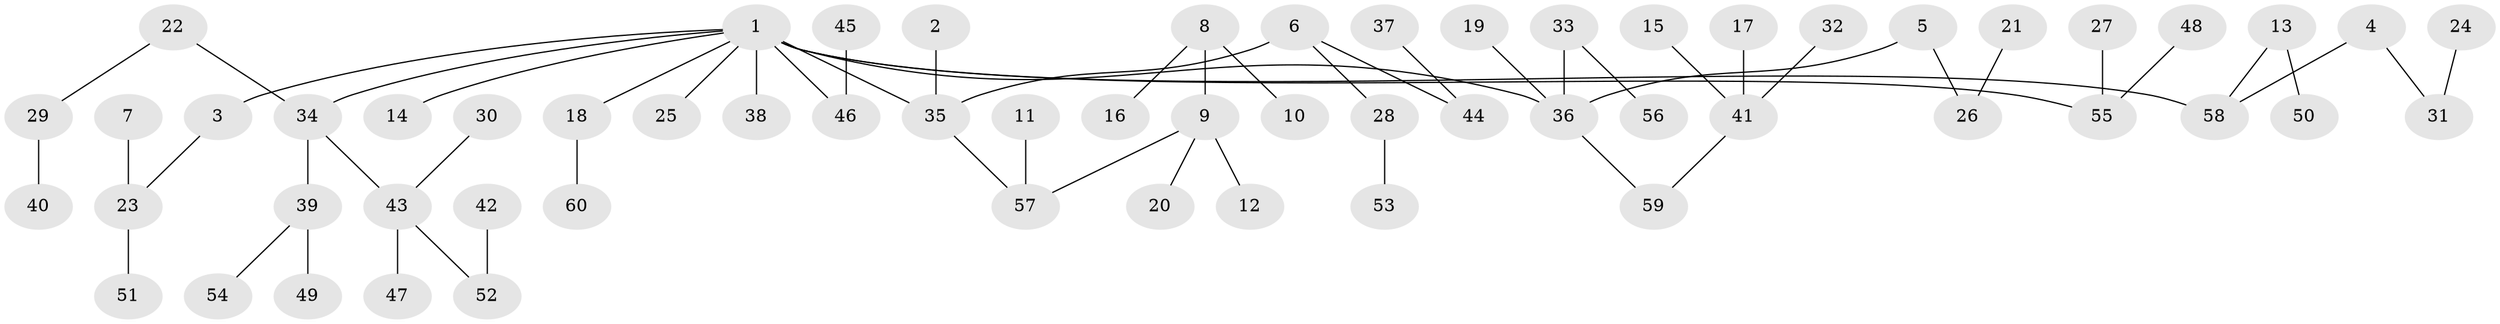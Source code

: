 // original degree distribution, {8: 0.008333333333333333, 5: 0.008333333333333333, 6: 0.025, 2: 0.26666666666666666, 3: 0.175, 1: 0.4666666666666667, 4: 0.05}
// Generated by graph-tools (version 1.1) at 2025/26/03/09/25 03:26:24]
// undirected, 60 vertices, 59 edges
graph export_dot {
graph [start="1"]
  node [color=gray90,style=filled];
  1;
  2;
  3;
  4;
  5;
  6;
  7;
  8;
  9;
  10;
  11;
  12;
  13;
  14;
  15;
  16;
  17;
  18;
  19;
  20;
  21;
  22;
  23;
  24;
  25;
  26;
  27;
  28;
  29;
  30;
  31;
  32;
  33;
  34;
  35;
  36;
  37;
  38;
  39;
  40;
  41;
  42;
  43;
  44;
  45;
  46;
  47;
  48;
  49;
  50;
  51;
  52;
  53;
  54;
  55;
  56;
  57;
  58;
  59;
  60;
  1 -- 3 [weight=1.0];
  1 -- 14 [weight=1.0];
  1 -- 18 [weight=1.0];
  1 -- 25 [weight=1.0];
  1 -- 34 [weight=1.0];
  1 -- 35 [weight=1.0];
  1 -- 36 [weight=1.0];
  1 -- 38 [weight=1.0];
  1 -- 46 [weight=1.0];
  1 -- 55 [weight=1.0];
  1 -- 58 [weight=1.0];
  2 -- 35 [weight=1.0];
  3 -- 23 [weight=1.0];
  4 -- 31 [weight=1.0];
  4 -- 58 [weight=1.0];
  5 -- 26 [weight=1.0];
  5 -- 36 [weight=1.0];
  6 -- 28 [weight=1.0];
  6 -- 35 [weight=1.0];
  6 -- 44 [weight=1.0];
  7 -- 23 [weight=1.0];
  8 -- 9 [weight=1.0];
  8 -- 10 [weight=1.0];
  8 -- 16 [weight=1.0];
  9 -- 12 [weight=1.0];
  9 -- 20 [weight=1.0];
  9 -- 57 [weight=1.0];
  11 -- 57 [weight=1.0];
  13 -- 50 [weight=1.0];
  13 -- 58 [weight=1.0];
  15 -- 41 [weight=1.0];
  17 -- 41 [weight=1.0];
  18 -- 60 [weight=1.0];
  19 -- 36 [weight=1.0];
  21 -- 26 [weight=1.0];
  22 -- 29 [weight=1.0];
  22 -- 34 [weight=1.0];
  23 -- 51 [weight=1.0];
  24 -- 31 [weight=1.0];
  27 -- 55 [weight=1.0];
  28 -- 53 [weight=1.0];
  29 -- 40 [weight=1.0];
  30 -- 43 [weight=1.0];
  32 -- 41 [weight=1.0];
  33 -- 36 [weight=1.0];
  33 -- 56 [weight=1.0];
  34 -- 39 [weight=1.0];
  34 -- 43 [weight=1.0];
  35 -- 57 [weight=1.0];
  36 -- 59 [weight=1.0];
  37 -- 44 [weight=1.0];
  39 -- 49 [weight=1.0];
  39 -- 54 [weight=1.0];
  41 -- 59 [weight=1.0];
  42 -- 52 [weight=1.0];
  43 -- 47 [weight=1.0];
  43 -- 52 [weight=1.0];
  45 -- 46 [weight=1.0];
  48 -- 55 [weight=1.0];
}
